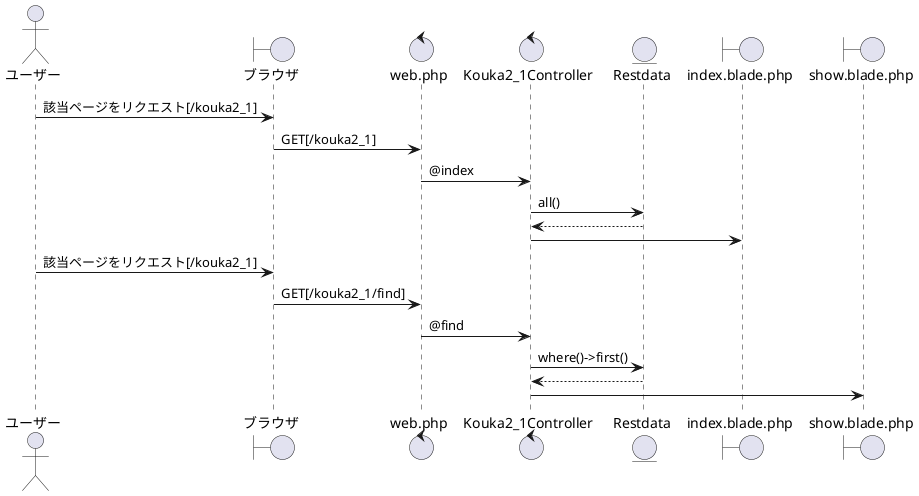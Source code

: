 @startuml kouka2_1
actor "ユーザー" as a
boundary "ブラウザ" as b 
control "web.php" as c 
control "Kouka2_1Controller" as d 
entity "Restdata" as e 
boundary "index.blade.php" as f  
boundary "show.blade.php" as g   
a -> b :該当ページをリクエスト[/kouka2_1]
b -> c :GET[/kouka2_1]
c -> d :@index
d -> e :all()
d <-- e 
d -> f 
a -> b :該当ページをリクエスト[/kouka2_1]
b -> c :GET[/kouka2_1/find]
c -> d :@find
d -> e :where()->first()
d <-- e 
d -> g 
@enduml